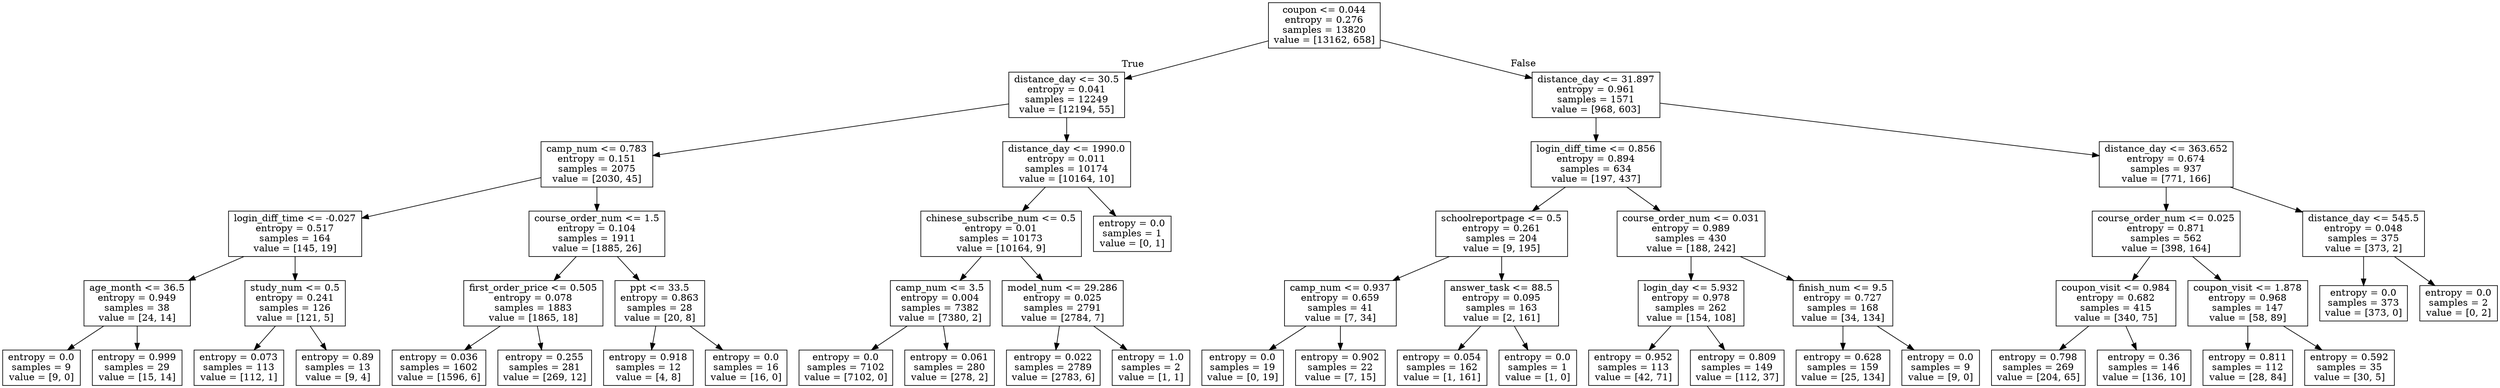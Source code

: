 digraph Tree {
node [shape=box] ;
0 [label="coupon <= 0.044\nentropy = 0.276\nsamples = 13820\nvalue = [13162, 658]"] ;
1 [label="distance_day <= 30.5\nentropy = 0.041\nsamples = 12249\nvalue = [12194, 55]"] ;
0 -> 1 [labeldistance=2.5, labelangle=45, headlabel="True"] ;
2 [label="camp_num <= 0.783\nentropy = 0.151\nsamples = 2075\nvalue = [2030, 45]"] ;
1 -> 2 ;
3 [label="login_diff_time <= -0.027\nentropy = 0.517\nsamples = 164\nvalue = [145, 19]"] ;
2 -> 3 ;
4 [label="age_month <= 36.5\nentropy = 0.949\nsamples = 38\nvalue = [24, 14]"] ;
3 -> 4 ;
5 [label="entropy = 0.0\nsamples = 9\nvalue = [9, 0]"] ;
4 -> 5 ;
6 [label="entropy = 0.999\nsamples = 29\nvalue = [15, 14]"] ;
4 -> 6 ;
7 [label="study_num <= 0.5\nentropy = 0.241\nsamples = 126\nvalue = [121, 5]"] ;
3 -> 7 ;
8 [label="entropy = 0.073\nsamples = 113\nvalue = [112, 1]"] ;
7 -> 8 ;
9 [label="entropy = 0.89\nsamples = 13\nvalue = [9, 4]"] ;
7 -> 9 ;
10 [label="course_order_num <= 1.5\nentropy = 0.104\nsamples = 1911\nvalue = [1885, 26]"] ;
2 -> 10 ;
11 [label="first_order_price <= 0.505\nentropy = 0.078\nsamples = 1883\nvalue = [1865, 18]"] ;
10 -> 11 ;
12 [label="entropy = 0.036\nsamples = 1602\nvalue = [1596, 6]"] ;
11 -> 12 ;
13 [label="entropy = 0.255\nsamples = 281\nvalue = [269, 12]"] ;
11 -> 13 ;
14 [label="ppt <= 33.5\nentropy = 0.863\nsamples = 28\nvalue = [20, 8]"] ;
10 -> 14 ;
15 [label="entropy = 0.918\nsamples = 12\nvalue = [4, 8]"] ;
14 -> 15 ;
16 [label="entropy = 0.0\nsamples = 16\nvalue = [16, 0]"] ;
14 -> 16 ;
17 [label="distance_day <= 1990.0\nentropy = 0.011\nsamples = 10174\nvalue = [10164, 10]"] ;
1 -> 17 ;
18 [label="chinese_subscribe_num <= 0.5\nentropy = 0.01\nsamples = 10173\nvalue = [10164, 9]"] ;
17 -> 18 ;
19 [label="camp_num <= 3.5\nentropy = 0.004\nsamples = 7382\nvalue = [7380, 2]"] ;
18 -> 19 ;
20 [label="entropy = 0.0\nsamples = 7102\nvalue = [7102, 0]"] ;
19 -> 20 ;
21 [label="entropy = 0.061\nsamples = 280\nvalue = [278, 2]"] ;
19 -> 21 ;
22 [label="model_num <= 29.286\nentropy = 0.025\nsamples = 2791\nvalue = [2784, 7]"] ;
18 -> 22 ;
23 [label="entropy = 0.022\nsamples = 2789\nvalue = [2783, 6]"] ;
22 -> 23 ;
24 [label="entropy = 1.0\nsamples = 2\nvalue = [1, 1]"] ;
22 -> 24 ;
25 [label="entropy = 0.0\nsamples = 1\nvalue = [0, 1]"] ;
17 -> 25 ;
26 [label="distance_day <= 31.897\nentropy = 0.961\nsamples = 1571\nvalue = [968, 603]"] ;
0 -> 26 [labeldistance=2.5, labelangle=-45, headlabel="False"] ;
27 [label="login_diff_time <= 0.856\nentropy = 0.894\nsamples = 634\nvalue = [197, 437]"] ;
26 -> 27 ;
28 [label="schoolreportpage <= 0.5\nentropy = 0.261\nsamples = 204\nvalue = [9, 195]"] ;
27 -> 28 ;
29 [label="camp_num <= 0.937\nentropy = 0.659\nsamples = 41\nvalue = [7, 34]"] ;
28 -> 29 ;
30 [label="entropy = 0.0\nsamples = 19\nvalue = [0, 19]"] ;
29 -> 30 ;
31 [label="entropy = 0.902\nsamples = 22\nvalue = [7, 15]"] ;
29 -> 31 ;
32 [label="answer_task <= 88.5\nentropy = 0.095\nsamples = 163\nvalue = [2, 161]"] ;
28 -> 32 ;
33 [label="entropy = 0.054\nsamples = 162\nvalue = [1, 161]"] ;
32 -> 33 ;
34 [label="entropy = 0.0\nsamples = 1\nvalue = [1, 0]"] ;
32 -> 34 ;
35 [label="course_order_num <= 0.031\nentropy = 0.989\nsamples = 430\nvalue = [188, 242]"] ;
27 -> 35 ;
36 [label="login_day <= 5.932\nentropy = 0.978\nsamples = 262\nvalue = [154, 108]"] ;
35 -> 36 ;
37 [label="entropy = 0.952\nsamples = 113\nvalue = [42, 71]"] ;
36 -> 37 ;
38 [label="entropy = 0.809\nsamples = 149\nvalue = [112, 37]"] ;
36 -> 38 ;
39 [label="finish_num <= 9.5\nentropy = 0.727\nsamples = 168\nvalue = [34, 134]"] ;
35 -> 39 ;
40 [label="entropy = 0.628\nsamples = 159\nvalue = [25, 134]"] ;
39 -> 40 ;
41 [label="entropy = 0.0\nsamples = 9\nvalue = [9, 0]"] ;
39 -> 41 ;
42 [label="distance_day <= 363.652\nentropy = 0.674\nsamples = 937\nvalue = [771, 166]"] ;
26 -> 42 ;
43 [label="course_order_num <= 0.025\nentropy = 0.871\nsamples = 562\nvalue = [398, 164]"] ;
42 -> 43 ;
44 [label="coupon_visit <= 0.984\nentropy = 0.682\nsamples = 415\nvalue = [340, 75]"] ;
43 -> 44 ;
45 [label="entropy = 0.798\nsamples = 269\nvalue = [204, 65]"] ;
44 -> 45 ;
46 [label="entropy = 0.36\nsamples = 146\nvalue = [136, 10]"] ;
44 -> 46 ;
47 [label="coupon_visit <= 1.878\nentropy = 0.968\nsamples = 147\nvalue = [58, 89]"] ;
43 -> 47 ;
48 [label="entropy = 0.811\nsamples = 112\nvalue = [28, 84]"] ;
47 -> 48 ;
49 [label="entropy = 0.592\nsamples = 35\nvalue = [30, 5]"] ;
47 -> 49 ;
50 [label="distance_day <= 545.5\nentropy = 0.048\nsamples = 375\nvalue = [373, 2]"] ;
42 -> 50 ;
51 [label="entropy = 0.0\nsamples = 373\nvalue = [373, 0]"] ;
50 -> 51 ;
52 [label="entropy = 0.0\nsamples = 2\nvalue = [0, 2]"] ;
50 -> 52 ;
}